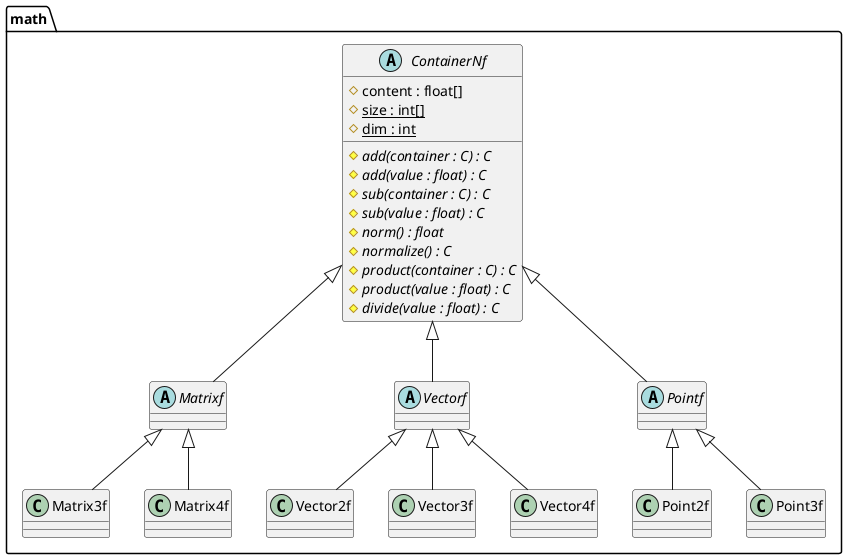 @startuml math

package math {
    abstract class ContainerNf {
        # content : float[]
        # {static} size : int[]
        # {static} dim : int

        # {abstract} add(container : C) : C
        # {abstract} add(value : float) : C
        # {abstract} sub(container : C) : C
        # {abstract} sub(value : float) : C
        # {abstract} norm() : float
        # {abstract} normalize() : C
        # {abstract} product(container : C) : C
        # {abstract} product(value : float) : C
        # {abstract} divide(value : float) : C

    }

    abstract class Matrixf extends ContainerNf {}
    class Matrix3f extends Matrixf {}
    class Matrix4f extends Matrixf {}

    abstract class Vectorf extends ContainerNf {}
    class Vector2f extends Vectorf {}
    class Vector3f extends Vectorf {}
    class Vector4f extends Vectorf {}

    abstract class Pointf extends ContainerNf {}
    class Point2f extends Pointf {}
    class Point3f extends Pointf {}
}


@enduml